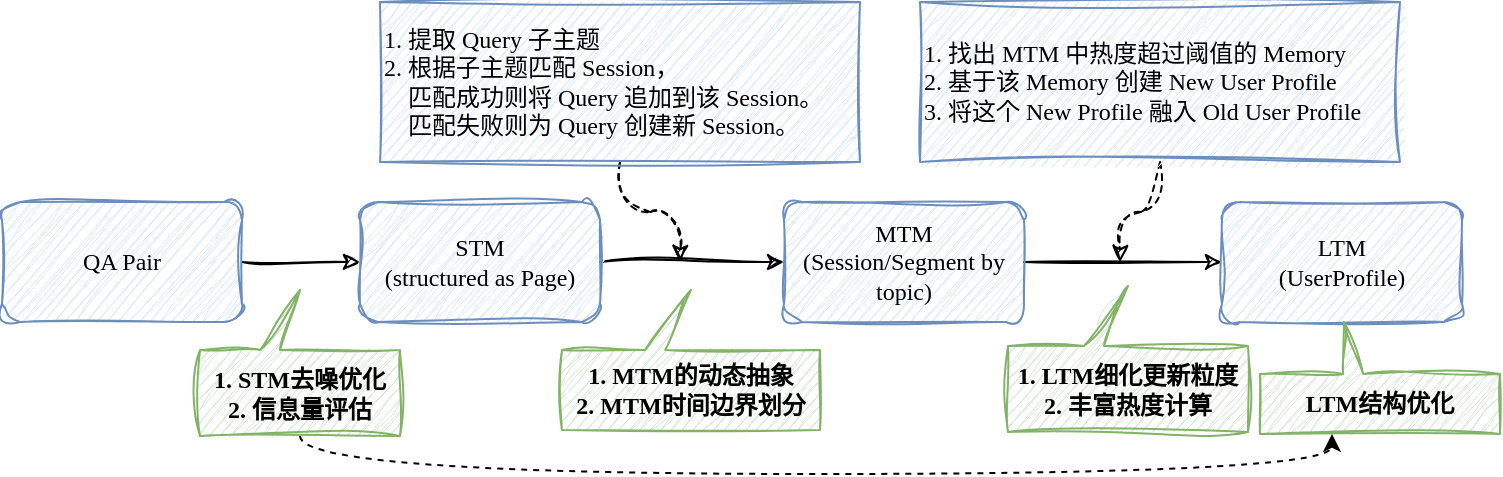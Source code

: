 <mxfile version="28.2.8">
  <diagram name="第 1 页" id="JxmrsgAtOlkpQcSgN4SC">
    <mxGraphModel dx="873" dy="561" grid="1" gridSize="10" guides="1" tooltips="1" connect="1" arrows="1" fold="1" page="1" pageScale="1" pageWidth="827" pageHeight="1169" math="0" shadow="0">
      <root>
        <mxCell id="0" />
        <mxCell id="1" parent="0" />
        <mxCell id="3SUmpe28vQmYJAaQDvu8-3" value="" style="edgeStyle=orthogonalEdgeStyle;rounded=0;orthogonalLoop=1;jettySize=auto;html=1;fontFamily=Comic Sans MS;sketch=1;curveFitting=1;jiggle=2;" parent="1" source="3SUmpe28vQmYJAaQDvu8-1" target="3SUmpe28vQmYJAaQDvu8-2" edge="1">
          <mxGeometry relative="1" as="geometry" />
        </mxCell>
        <mxCell id="3SUmpe28vQmYJAaQDvu8-1" value="STM&lt;div&gt;(structured as Page)&lt;/div&gt;" style="rounded=1;whiteSpace=wrap;html=1;fontFamily=Comic Sans MS;fillColor=#dae8fc;strokeColor=#6c8ebf;sketch=1;curveFitting=1;jiggle=2;" parent="1" vertex="1">
          <mxGeometry x="220" y="330" width="120" height="60" as="geometry" />
        </mxCell>
        <mxCell id="3SUmpe28vQmYJAaQDvu8-5" value="" style="edgeStyle=orthogonalEdgeStyle;rounded=0;orthogonalLoop=1;jettySize=auto;html=1;fontFamily=Comic Sans MS;sketch=1;curveFitting=1;jiggle=2;" parent="1" source="3SUmpe28vQmYJAaQDvu8-2" target="3SUmpe28vQmYJAaQDvu8-4" edge="1">
          <mxGeometry relative="1" as="geometry" />
        </mxCell>
        <mxCell id="3SUmpe28vQmYJAaQDvu8-2" value="MTM&lt;div&gt;(Session/Segment by topic)&lt;/div&gt;" style="whiteSpace=wrap;html=1;rounded=1;fontFamily=Comic Sans MS;fillColor=#dae8fc;strokeColor=#6c8ebf;sketch=1;curveFitting=1;jiggle=2;" parent="1" vertex="1">
          <mxGeometry x="432" y="330" width="120" height="60" as="geometry" />
        </mxCell>
        <mxCell id="3SUmpe28vQmYJAaQDvu8-4" value="LTM&lt;div&gt;(UserProfile)&lt;/div&gt;" style="whiteSpace=wrap;html=1;rounded=1;fontFamily=Comic Sans MS;fillColor=#dae8fc;strokeColor=#6c8ebf;sketch=1;curveFitting=1;jiggle=2;" parent="1" vertex="1">
          <mxGeometry x="651" y="330" width="120" height="60" as="geometry" />
        </mxCell>
        <mxCell id="3SUmpe28vQmYJAaQDvu8-46" style="edgeStyle=orthogonalEdgeStyle;rounded=0;orthogonalLoop=1;jettySize=auto;html=1;dashed=1;curved=1;fontFamily=Comic Sans MS;sketch=1;curveFitting=1;jiggle=2;" parent="1" source="3SUmpe28vQmYJAaQDvu8-12" edge="1">
          <mxGeometry relative="1" as="geometry">
            <mxPoint x="380" y="360" as="targetPoint" />
          </mxGeometry>
        </mxCell>
        <mxCell id="3SUmpe28vQmYJAaQDvu8-12" value="1.&amp;nbsp;&lt;span style=&quot;&quot;&gt;提取 Query 子主题&lt;/span&gt;&lt;div&gt;&lt;span style=&quot;&quot;&gt;2.&amp;nbsp;&lt;/span&gt;&lt;span style=&quot;background-color: transparent; color: light-dark(rgb(0, 0, 0), rgb(255, 255, 255));&quot;&gt;根据子主题匹配 Session，&lt;/span&gt;&lt;/div&gt;&lt;div&gt;&lt;span style=&quot;background-color: transparent; color: light-dark(rgb(0, 0, 0), rgb(255, 255, 255));&quot;&gt;&amp;nbsp; &amp;nbsp; 匹配成功则将 Query 追加到该 Session。&lt;/span&gt;&lt;/div&gt;&lt;div&gt;&lt;span style=&quot;background-color: transparent; color: light-dark(rgb(0, 0, 0), rgb(255, 255, 255));&quot;&gt;&amp;nbsp; &amp;nbsp; 匹配失败则为 Query 创建新 Session。&lt;/span&gt;&lt;/div&gt;" style="rounded=0;whiteSpace=wrap;html=1;align=left;fontFamily=Comic Sans MS;fillColor=#dae8fc;strokeColor=#6c8ebf;sketch=1;curveFitting=1;jiggle=2;" parent="1" vertex="1">
          <mxGeometry x="230" y="230" width="240" height="80" as="geometry" />
        </mxCell>
        <mxCell id="3SUmpe28vQmYJAaQDvu8-38" value="" style="edgeStyle=orthogonalEdgeStyle;rounded=0;orthogonalLoop=1;jettySize=auto;html=1;fontFamily=Comic Sans MS;sketch=1;curveFitting=1;jiggle=2;" parent="1" source="3SUmpe28vQmYJAaQDvu8-36" target="3SUmpe28vQmYJAaQDvu8-1" edge="1">
          <mxGeometry relative="1" as="geometry" />
        </mxCell>
        <mxCell id="3SUmpe28vQmYJAaQDvu8-36" value="QA Pair" style="rounded=1;whiteSpace=wrap;html=1;fontFamily=Comic Sans MS;fillColor=#dae8fc;strokeColor=#6c8ebf;sketch=1;curveFitting=1;jiggle=2;" parent="1" vertex="1">
          <mxGeometry x="41" y="330" width="120" height="60" as="geometry" />
        </mxCell>
        <mxCell id="3SUmpe28vQmYJAaQDvu8-40" value="1. STM去噪优化&lt;div&gt;2. 信息量评估&lt;/div&gt;" style="shape=callout;whiteSpace=wrap;html=1;perimeter=calloutPerimeter;flipH=1;flipV=1;position2=0.5;base=10;size=30;position=0.6;fontStyle=1;fontFamily=Comic Sans MS;fillColor=#d5e8d4;strokeColor=#82b366;sketch=1;curveFitting=1;jiggle=2;" parent="1" vertex="1">
          <mxGeometry x="140" y="374" width="100" height="73" as="geometry" />
        </mxCell>
        <mxCell id="3SUmpe28vQmYJAaQDvu8-41" value="&lt;div data-docx-has-block-data=&quot;false&quot; data-lark-html-role=&quot;root&quot; data-page-id=&quot;UxaOdFDGDo1WnnxAF18cjjznnxe&quot;&gt;&lt;div class=&quot;old-record-id-DgZwdlZkKonJOuxhVUdcf2nPnTf&quot;&gt;&lt;strong&gt;1. MTM的动态抽象&lt;/strong&gt;&lt;/div&gt;&lt;div class=&quot;old-record-id-DgZwdlZkKonJOuxhVUdcf2nPnTf&quot;&gt;&lt;strong&gt;2. MTM时间边界划分&lt;/strong&gt;&lt;/div&gt;&lt;/div&gt;&lt;span class=&quot;lark-record-clipboard&quot; data-lark-record-format=&quot;docx/text&quot; data-lark-record-data=&quot;{&amp;quot;rootId&amp;quot;:&amp;quot;UxaOdFDGDo1WnnxAF18cjjznnxe&amp;quot;,&amp;quot;text&amp;quot;:{&amp;quot;initialAttributedTexts&amp;quot;:{&amp;quot;text&amp;quot;:{&amp;quot;0&amp;quot;:&amp;quot;MTM的动态抽象&amp;quot;},&amp;quot;attribs&amp;quot;:{&amp;quot;0&amp;quot;:&amp;quot;*1*0+8&amp;quot;}},&amp;quot;apool&amp;quot;:{&amp;quot;numToAttrib&amp;quot;:{&amp;quot;0&amp;quot;:[&amp;quot;bold&amp;quot;,&amp;quot;true&amp;quot;],&amp;quot;1&amp;quot;:[&amp;quot;author&amp;quot;,&amp;quot;7543449489537794050&amp;quot;]},&amp;quot;nextNum&amp;quot;:2}},&amp;quot;type&amp;quot;:&amp;quot;text&amp;quot;,&amp;quot;referenceRecordMap&amp;quot;:{},&amp;quot;extra&amp;quot;:{&amp;quot;channel&amp;quot;:&amp;quot;saas&amp;quot;,&amp;quot;isEqualBlockSelection&amp;quot;:false,&amp;quot;pasteRandomId&amp;quot;:&amp;quot;55e6cb3b-ba7a-46e4-9412-7d4e23a044cb&amp;quot;,&amp;quot;mention_page_title&amp;quot;:{},&amp;quot;external_mention_url&amp;quot;:{}},&amp;quot;isKeepQuoteContainer&amp;quot;:false,&amp;quot;isFromCode&amp;quot;:false,&amp;quot;selection&amp;quot;:[{&amp;quot;id&amp;quot;:137,&amp;quot;type&amp;quot;:&amp;quot;text&amp;quot;,&amp;quot;selection&amp;quot;:{&amp;quot;start&amp;quot;:0,&amp;quot;end&amp;quot;:8},&amp;quot;recordId&amp;quot;:&amp;quot;DgZwdlZkKonJOuxhVUdcf2nPnTf&amp;quot;}],&amp;quot;payloadMap&amp;quot;:{},&amp;quot;isCut&amp;quot;:false}&quot;&gt;&lt;/span&gt;" style="shape=callout;whiteSpace=wrap;html=1;perimeter=calloutPerimeter;flipH=1;flipV=1;position2=0.5;base=10;size=30;position=0.6;fontFamily=Comic Sans MS;fillColor=#d5e8d4;strokeColor=#82b366;sketch=1;curveFitting=1;jiggle=2;" parent="1" vertex="1">
          <mxGeometry x="321" y="374" width="129" height="70" as="geometry" />
        </mxCell>
        <mxCell id="3SUmpe28vQmYJAaQDvu8-43" value="&lt;div data-docx-has-block-data=&quot;false&quot; data-lark-html-role=&quot;root&quot; data-page-id=&quot;UxaOdFDGDo1WnnxAF18cjjznnxe&quot;&gt;&lt;div class=&quot;old-record-id-DgZwdlZkKonJOuxhVUdcf2nPnTf&quot;&gt;&lt;b&gt;1. LTM细化更新粒度&lt;/b&gt;&lt;/div&gt;&lt;div class=&quot;old-record-id-DgZwdlZkKonJOuxhVUdcf2nPnTf&quot;&gt;&lt;b&gt;2. 丰富热度计算&lt;/b&gt;&lt;/div&gt;&lt;/div&gt;&lt;span class=&quot;lark-record-clipboard&quot; data-lark-record-format=&quot;docx/text&quot; data-lark-record-data=&quot;{&amp;quot;rootId&amp;quot;:&amp;quot;UxaOdFDGDo1WnnxAF18cjjznnxe&amp;quot;,&amp;quot;text&amp;quot;:{&amp;quot;initialAttributedTexts&amp;quot;:{&amp;quot;text&amp;quot;:{&amp;quot;0&amp;quot;:&amp;quot;MTM的动态抽象&amp;quot;},&amp;quot;attribs&amp;quot;:{&amp;quot;0&amp;quot;:&amp;quot;*1*0+8&amp;quot;}},&amp;quot;apool&amp;quot;:{&amp;quot;numToAttrib&amp;quot;:{&amp;quot;0&amp;quot;:[&amp;quot;bold&amp;quot;,&amp;quot;true&amp;quot;],&amp;quot;1&amp;quot;:[&amp;quot;author&amp;quot;,&amp;quot;7543449489537794050&amp;quot;]},&amp;quot;nextNum&amp;quot;:2}},&amp;quot;type&amp;quot;:&amp;quot;text&amp;quot;,&amp;quot;referenceRecordMap&amp;quot;:{},&amp;quot;extra&amp;quot;:{&amp;quot;channel&amp;quot;:&amp;quot;saas&amp;quot;,&amp;quot;isEqualBlockSelection&amp;quot;:false,&amp;quot;pasteRandomId&amp;quot;:&amp;quot;55e6cb3b-ba7a-46e4-9412-7d4e23a044cb&amp;quot;,&amp;quot;mention_page_title&amp;quot;:{},&amp;quot;external_mention_url&amp;quot;:{}},&amp;quot;isKeepQuoteContainer&amp;quot;:false,&amp;quot;isFromCode&amp;quot;:false,&amp;quot;selection&amp;quot;:[{&amp;quot;id&amp;quot;:137,&amp;quot;type&amp;quot;:&amp;quot;text&amp;quot;,&amp;quot;selection&amp;quot;:{&amp;quot;start&amp;quot;:0,&amp;quot;end&amp;quot;:8},&amp;quot;recordId&amp;quot;:&amp;quot;DgZwdlZkKonJOuxhVUdcf2nPnTf&amp;quot;}],&amp;quot;payloadMap&amp;quot;:{},&amp;quot;isCut&amp;quot;:false}&quot;&gt;&lt;/span&gt;" style="shape=callout;whiteSpace=wrap;html=1;perimeter=calloutPerimeter;flipH=1;flipV=1;position2=0.5;base=10;size=30;position=0.6;fontFamily=Comic Sans MS;fillColor=#d5e8d4;strokeColor=#82b366;sketch=1;curveFitting=1;jiggle=2;" parent="1" vertex="1">
          <mxGeometry x="544" y="372" width="120" height="73" as="geometry" />
        </mxCell>
        <mxCell id="3SUmpe28vQmYJAaQDvu8-44" value="&lt;div data-page-id=&quot;UxaOdFDGDo1WnnxAF18cjjznnxe&quot; data-lark-html-role=&quot;root&quot; data-docx-has-block-data=&quot;false&quot;&gt;&lt;div class=&quot;old-record-id-DgZwdlZkKonJOuxhVUdcf2nPnTf&quot;&gt;&lt;div data-page-id=&quot;UxaOdFDGDo1WnnxAF18cjjznnxe&quot; data-lark-html-role=&quot;root&quot; data-docx-has-block-data=&quot;false&quot;&gt;&lt;div class=&quot;old-record-id-CFHTdMkW9oqmNQxcY86cLVa0nhd&quot;&gt;&lt;strong&gt;LTM结构优化&lt;/strong&gt;&lt;/div&gt;&lt;/div&gt;&lt;span data-lark-record-data=&quot;{&amp;quot;rootId&amp;quot;:&amp;quot;UxaOdFDGDo1WnnxAF18cjjznnxe&amp;quot;,&amp;quot;text&amp;quot;:{&amp;quot;initialAttributedTexts&amp;quot;:{&amp;quot;text&amp;quot;:{&amp;quot;0&amp;quot;:&amp;quot;LTM结构优化&amp;quot;},&amp;quot;attribs&amp;quot;:{&amp;quot;0&amp;quot;:&amp;quot;*1*0+7&amp;quot;}},&amp;quot;apool&amp;quot;:{&amp;quot;numToAttrib&amp;quot;:{&amp;quot;0&amp;quot;:[&amp;quot;bold&amp;quot;,&amp;quot;true&amp;quot;],&amp;quot;1&amp;quot;:[&amp;quot;author&amp;quot;,&amp;quot;7543449489537794050&amp;quot;]},&amp;quot;nextNum&amp;quot;:2}},&amp;quot;type&amp;quot;:&amp;quot;text&amp;quot;,&amp;quot;referenceRecordMap&amp;quot;:{},&amp;quot;extra&amp;quot;:{&amp;quot;channel&amp;quot;:&amp;quot;saas&amp;quot;,&amp;quot;isEqualBlockSelection&amp;quot;:false,&amp;quot;pasteRandomId&amp;quot;:&amp;quot;8f414a45-b7fd-4c1f-af70-e5bcc631b4d7&amp;quot;,&amp;quot;mention_page_title&amp;quot;:{},&amp;quot;external_mention_url&amp;quot;:{}},&amp;quot;isKeepQuoteContainer&amp;quot;:false,&amp;quot;isFromCode&amp;quot;:false,&amp;quot;selection&amp;quot;:[{&amp;quot;id&amp;quot;:133,&amp;quot;type&amp;quot;:&amp;quot;text&amp;quot;,&amp;quot;selection&amp;quot;:{&amp;quot;start&amp;quot;:0,&amp;quot;end&amp;quot;:7},&amp;quot;recordId&amp;quot;:&amp;quot;CFHTdMkW9oqmNQxcY86cLVa0nhd&amp;quot;}],&amp;quot;payloadMap&amp;quot;:{},&amp;quot;isCut&amp;quot;:false}&quot; data-lark-record-format=&quot;docx/text&quot; class=&quot;lark-record-clipboard&quot;&gt;&lt;/span&gt;&lt;/div&gt;&lt;/div&gt;&lt;span data-lark-record-data=&quot;{&amp;quot;rootId&amp;quot;:&amp;quot;UxaOdFDGDo1WnnxAF18cjjznnxe&amp;quot;,&amp;quot;text&amp;quot;:{&amp;quot;initialAttributedTexts&amp;quot;:{&amp;quot;text&amp;quot;:{&amp;quot;0&amp;quot;:&amp;quot;MTM的动态抽象&amp;quot;},&amp;quot;attribs&amp;quot;:{&amp;quot;0&amp;quot;:&amp;quot;*1*0+8&amp;quot;}},&amp;quot;apool&amp;quot;:{&amp;quot;numToAttrib&amp;quot;:{&amp;quot;0&amp;quot;:[&amp;quot;bold&amp;quot;,&amp;quot;true&amp;quot;],&amp;quot;1&amp;quot;:[&amp;quot;author&amp;quot;,&amp;quot;7543449489537794050&amp;quot;]},&amp;quot;nextNum&amp;quot;:2}},&amp;quot;type&amp;quot;:&amp;quot;text&amp;quot;,&amp;quot;referenceRecordMap&amp;quot;:{},&amp;quot;extra&amp;quot;:{&amp;quot;channel&amp;quot;:&amp;quot;saas&amp;quot;,&amp;quot;isEqualBlockSelection&amp;quot;:false,&amp;quot;pasteRandomId&amp;quot;:&amp;quot;55e6cb3b-ba7a-46e4-9412-7d4e23a044cb&amp;quot;,&amp;quot;mention_page_title&amp;quot;:{},&amp;quot;external_mention_url&amp;quot;:{}},&amp;quot;isKeepQuoteContainer&amp;quot;:false,&amp;quot;isFromCode&amp;quot;:false,&amp;quot;selection&amp;quot;:[{&amp;quot;id&amp;quot;:137,&amp;quot;type&amp;quot;:&amp;quot;text&amp;quot;,&amp;quot;selection&amp;quot;:{&amp;quot;start&amp;quot;:0,&amp;quot;end&amp;quot;:8},&amp;quot;recordId&amp;quot;:&amp;quot;DgZwdlZkKonJOuxhVUdcf2nPnTf&amp;quot;}],&amp;quot;payloadMap&amp;quot;:{},&amp;quot;isCut&amp;quot;:false}&quot; data-lark-record-format=&quot;docx/text&quot; class=&quot;lark-record-clipboard&quot;&gt;&lt;/span&gt;" style="shape=callout;whiteSpace=wrap;html=1;perimeter=calloutPerimeter;flipH=1;flipV=1;position2=0.65;base=10;size=26;position=0.57;fontFamily=Comic Sans MS;fillColor=#d5e8d4;strokeColor=#82b366;sketch=1;curveFitting=1;jiggle=2;" parent="1" vertex="1">
          <mxGeometry x="670" y="390" width="120" height="56" as="geometry" />
        </mxCell>
        <mxCell id="3SUmpe28vQmYJAaQDvu8-47" style="edgeStyle=orthogonalEdgeStyle;rounded=0;orthogonalLoop=1;jettySize=auto;html=1;dashed=1;curved=1;fontFamily=Comic Sans MS;sketch=1;curveFitting=1;jiggle=2;" parent="1" source="3SUmpe28vQmYJAaQDvu8-45" edge="1">
          <mxGeometry relative="1" as="geometry">
            <mxPoint x="600" y="360" as="targetPoint" />
          </mxGeometry>
        </mxCell>
        <mxCell id="3SUmpe28vQmYJAaQDvu8-45" value="1. 找出 MTM 中热度超过阈值的 Memory&lt;div&gt;&lt;span style=&quot;&quot;&gt;2.&amp;nbsp;&lt;/span&gt;&lt;span style=&quot;background-color: transparent; color: light-dark(rgb(0, 0, 0), rgb(255, 255, 255));&quot;&gt;基于该 Memory 创建 New User Profile&lt;/span&gt;&lt;/div&gt;&lt;div&gt;&lt;span style=&quot;background-color: transparent; color: light-dark(rgb(0, 0, 0), rgb(255, 255, 255));&quot;&gt;3.&amp;nbsp;&lt;/span&gt;&lt;span style=&quot;background-color: transparent; color: light-dark(rgb(0, 0, 0), rgb(255, 255, 255));&quot;&gt;将这个 New Profile 融入 Old User Profile&lt;/span&gt;&lt;/div&gt;" style="rounded=0;whiteSpace=wrap;html=1;align=left;fontFamily=Comic Sans MS;fillColor=#dae8fc;strokeColor=#6c8ebf;sketch=1;curveFitting=1;jiggle=2;" parent="1" vertex="1">
          <mxGeometry x="500" y="230" width="240" height="80" as="geometry" />
        </mxCell>
        <mxCell id="Ehs02zWBeiv2u96ycuQ0-1" style="edgeStyle=orthogonalEdgeStyle;rounded=0;orthogonalLoop=1;jettySize=auto;html=1;entryX=0.7;entryY=0.001;entryDx=0;entryDy=0;entryPerimeter=0;curved=1;exitX=0.5;exitY=0;exitDx=0;exitDy=0;exitPerimeter=0;dashed=1;" edge="1" parent="1" source="3SUmpe28vQmYJAaQDvu8-40" target="3SUmpe28vQmYJAaQDvu8-44">
          <mxGeometry relative="1" as="geometry">
            <Array as="points">
              <mxPoint x="190" y="466" />
              <mxPoint x="706" y="466" />
            </Array>
          </mxGeometry>
        </mxCell>
      </root>
    </mxGraphModel>
  </diagram>
</mxfile>

